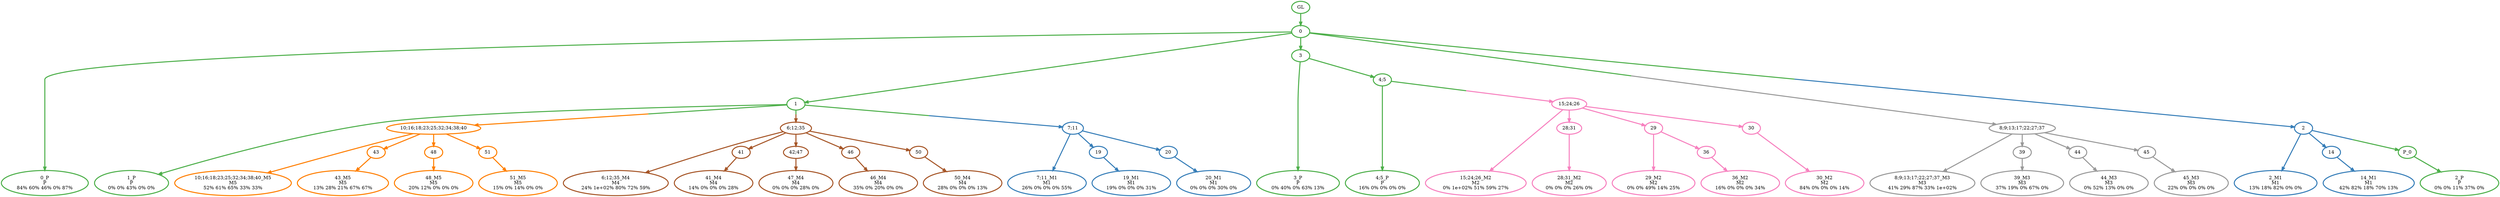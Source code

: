 digraph T {
	{
		rank=same
		54 [penwidth=3,colorscheme=set19,color=3,label="0_P\nP\n84% 60% 46% 0% 87%"]
		52 [penwidth=3,colorscheme=set19,color=3,label="1_P\nP\n0% 0% 43% 0% 0%"]
		51 [penwidth=3,colorscheme=set19,color=3,label="2_P\nP\n0% 0% 11% 37% 0%"]
		49 [penwidth=3,colorscheme=set19,color=3,label="3_P\nP\n0% 40% 0% 63% 13%"]
		47 [penwidth=3,colorscheme=set19,color=3,label="4;5_P\nP\n16% 0% 0% 0% 0%"]
		46 [penwidth=3,colorscheme=set19,color=2,label="7;11_M1\nM1\n26% 0% 0% 0% 55%"]
		44 [penwidth=3,colorscheme=set19,color=2,label="19_M1\nM1\n19% 0% 0% 0% 31%"]
		42 [penwidth=3,colorscheme=set19,color=2,label="20_M1\nM1\n0% 0% 0% 30% 0%"]
		41 [penwidth=3,colorscheme=set19,color=2,label="2_M1\nM1\n13% 18% 82% 0% 0%"]
		39 [penwidth=3,colorscheme=set19,color=2,label="14_M1\nM1\n42% 82% 18% 70% 13%"]
		38 [penwidth=3,colorscheme=set19,color=8,label="15;24;26_M2\nM2\n0% 1e+02% 51% 59% 27%"]
		36 [penwidth=3,colorscheme=set19,color=8,label="28;31_M2\nM2\n0% 0% 0% 26% 0%"]
		34 [penwidth=3,colorscheme=set19,color=8,label="29_M2\nM2\n0% 0% 49% 14% 25%"]
		32 [penwidth=3,colorscheme=set19,color=8,label="36_M2\nM2\n16% 0% 0% 0% 34%"]
		30 [penwidth=3,colorscheme=set19,color=8,label="30_M2\nM2\n84% 0% 0% 0% 14%"]
		29 [penwidth=3,colorscheme=set19,color=9,label="8;9;13;17;22;27;37_M3\nM3\n41% 29% 87% 33% 1e+02%"]
		27 [penwidth=3,colorscheme=set19,color=9,label="39_M3\nM3\n37% 19% 0% 67% 0%"]
		25 [penwidth=3,colorscheme=set19,color=9,label="44_M3\nM3\n0% 52% 13% 0% 0%"]
		23 [penwidth=3,colorscheme=set19,color=9,label="45_M3\nM3\n22% 0% 0% 0% 0%"]
		22 [penwidth=3,colorscheme=set19,color=7,label="6;12;35_M4\nM4\n24% 1e+02% 80% 72% 59%"]
		20 [penwidth=3,colorscheme=set19,color=7,label="41_M4\nM4\n14% 0% 0% 0% 28%"]
		18 [penwidth=3,colorscheme=set19,color=7,label="47_M4\nM4\n0% 0% 0% 28% 0%"]
		16 [penwidth=3,colorscheme=set19,color=7,label="46_M4\nM4\n35% 0% 20% 0% 0%"]
		14 [penwidth=3,colorscheme=set19,color=7,label="50_M4\nM4\n28% 0% 0% 0% 13%"]
		13 [penwidth=3,colorscheme=set19,color=5,label="10;16;18;23;25;32;34;38;40_M5\nM5\n52% 61% 65% 33% 33%"]
		11 [penwidth=3,colorscheme=set19,color=5,label="43_M5\nM5\n13% 28% 21% 67% 67%"]
		9 [penwidth=3,colorscheme=set19,color=5,label="48_M5\nM5\n20% 12% 0% 0% 0%"]
		7 [penwidth=3,colorscheme=set19,color=5,label="51_M5\nM5\n15% 0% 14% 0% 0%"]
	}
	56 [penwidth=3,colorscheme=set19,color=3,label="GL"]
	55 [penwidth=3,colorscheme=set19,color=3,label="0"]
	53 [penwidth=3,colorscheme=set19,color=3,label="1"]
	50 [penwidth=3,colorscheme=set19,color=3,label="3"]
	48 [penwidth=3,colorscheme=set19,color=3,label="4;5"]
	45 [penwidth=3,colorscheme=set19,color=2,label="19"]
	43 [penwidth=3,colorscheme=set19,color=2,label="20"]
	40 [penwidth=3,colorscheme=set19,color=2,label="14"]
	37 [penwidth=3,colorscheme=set19,color=8,label="28;31"]
	35 [penwidth=3,colorscheme=set19,color=8,label="29"]
	33 [penwidth=3,colorscheme=set19,color=8,label="36"]
	31 [penwidth=3,colorscheme=set19,color=8,label="30"]
	28 [penwidth=3,colorscheme=set19,color=9,label="39"]
	26 [penwidth=3,colorscheme=set19,color=9,label="44"]
	24 [penwidth=3,colorscheme=set19,color=9,label="45"]
	21 [penwidth=3,colorscheme=set19,color=7,label="41"]
	19 [penwidth=3,colorscheme=set19,color=7,label="42;47"]
	17 [penwidth=3,colorscheme=set19,color=7,label="46"]
	15 [penwidth=3,colorscheme=set19,color=7,label="50"]
	12 [penwidth=3,colorscheme=set19,color=5,label="43"]
	10 [penwidth=3,colorscheme=set19,color=5,label="48"]
	8 [penwidth=3,colorscheme=set19,color=5,label="51"]
	6 [penwidth=3,colorscheme=set19,color=3,label="P_0"]
	5 [penwidth=3,colorscheme=set19,color=5,label="10;16;18;23;25;32;34;38;40"]
	4 [penwidth=3,colorscheme=set19,color=7,label="6;12;35"]
	3 [penwidth=3,colorscheme=set19,color=9,label="8;9;13;17;22;27;37"]
	2 [penwidth=3,colorscheme=set19,color=8,label="15;24;26"]
	1 [penwidth=3,colorscheme=set19,color=2,label="2"]
	0 [penwidth=3,colorscheme=set19,color=2,label="7;11"]
	56 -> 55 [penwidth=3,colorscheme=set19,color=3]
	55 -> 54 [penwidth=3,colorscheme=set19,color=3]
	55 -> 53 [penwidth=3,colorscheme=set19,color=3]
	55 -> 50 [penwidth=3,colorscheme=set19,color=3]
	55 -> 3 [penwidth=3,colorscheme=set19,color="3;0.5:9"]
	55 -> 1 [penwidth=3,colorscheme=set19,color="3;0.5:2"]
	53 -> 52 [penwidth=3,colorscheme=set19,color=3]
	53 -> 5 [penwidth=3,colorscheme=set19,color="3;0.5:5"]
	53 -> 4 [penwidth=3,colorscheme=set19,color="3;0.5:7"]
	53 -> 0 [penwidth=3,colorscheme=set19,color="3;0.5:2"]
	50 -> 49 [penwidth=3,colorscheme=set19,color=3]
	50 -> 48 [penwidth=3,colorscheme=set19,color=3]
	48 -> 47 [penwidth=3,colorscheme=set19,color=3]
	48 -> 2 [penwidth=3,colorscheme=set19,color="3;0.5:8"]
	45 -> 44 [penwidth=3,colorscheme=set19,color=2]
	43 -> 42 [penwidth=3,colorscheme=set19,color=2]
	40 -> 39 [penwidth=3,colorscheme=set19,color=2]
	37 -> 36 [penwidth=3,colorscheme=set19,color=8]
	35 -> 34 [penwidth=3,colorscheme=set19,color=8]
	35 -> 33 [penwidth=3,colorscheme=set19,color=8]
	33 -> 32 [penwidth=3,colorscheme=set19,color=8]
	31 -> 30 [penwidth=3,colorscheme=set19,color=8]
	28 -> 27 [penwidth=3,colorscheme=set19,color=9]
	26 -> 25 [penwidth=3,colorscheme=set19,color=9]
	24 -> 23 [penwidth=3,colorscheme=set19,color=9]
	21 -> 20 [penwidth=3,colorscheme=set19,color=7]
	19 -> 18 [penwidth=3,colorscheme=set19,color=7]
	17 -> 16 [penwidth=3,colorscheme=set19,color=7]
	15 -> 14 [penwidth=3,colorscheme=set19,color=7]
	12 -> 11 [penwidth=3,colorscheme=set19,color=5]
	10 -> 9 [penwidth=3,colorscheme=set19,color=5]
	8 -> 7 [penwidth=3,colorscheme=set19,color=5]
	6 -> 51 [penwidth=3,colorscheme=set19,color=3]
	5 -> 13 [penwidth=3,colorscheme=set19,color=5]
	5 -> 12 [penwidth=3,colorscheme=set19,color=5]
	5 -> 10 [penwidth=3,colorscheme=set19,color=5]
	5 -> 8 [penwidth=3,colorscheme=set19,color=5]
	4 -> 22 [penwidth=3,colorscheme=set19,color=7]
	4 -> 21 [penwidth=3,colorscheme=set19,color=7]
	4 -> 19 [penwidth=3,colorscheme=set19,color=7]
	4 -> 17 [penwidth=3,colorscheme=set19,color=7]
	4 -> 15 [penwidth=3,colorscheme=set19,color=7]
	3 -> 29 [penwidth=3,colorscheme=set19,color=9]
	3 -> 28 [penwidth=3,colorscheme=set19,color=9]
	3 -> 26 [penwidth=3,colorscheme=set19,color=9]
	3 -> 24 [penwidth=3,colorscheme=set19,color=9]
	2 -> 38 [penwidth=3,colorscheme=set19,color=8]
	2 -> 37 [penwidth=3,colorscheme=set19,color=8]
	2 -> 35 [penwidth=3,colorscheme=set19,color=8]
	2 -> 31 [penwidth=3,colorscheme=set19,color=8]
	1 -> 41 [penwidth=3,colorscheme=set19,color=2]
	1 -> 40 [penwidth=3,colorscheme=set19,color=2]
	1 -> 6 [penwidth=3,colorscheme=set19,color="2;0.5:3"]
	0 -> 46 [penwidth=3,colorscheme=set19,color=2]
	0 -> 45 [penwidth=3,colorscheme=set19,color=2]
	0 -> 43 [penwidth=3,colorscheme=set19,color=2]
}
